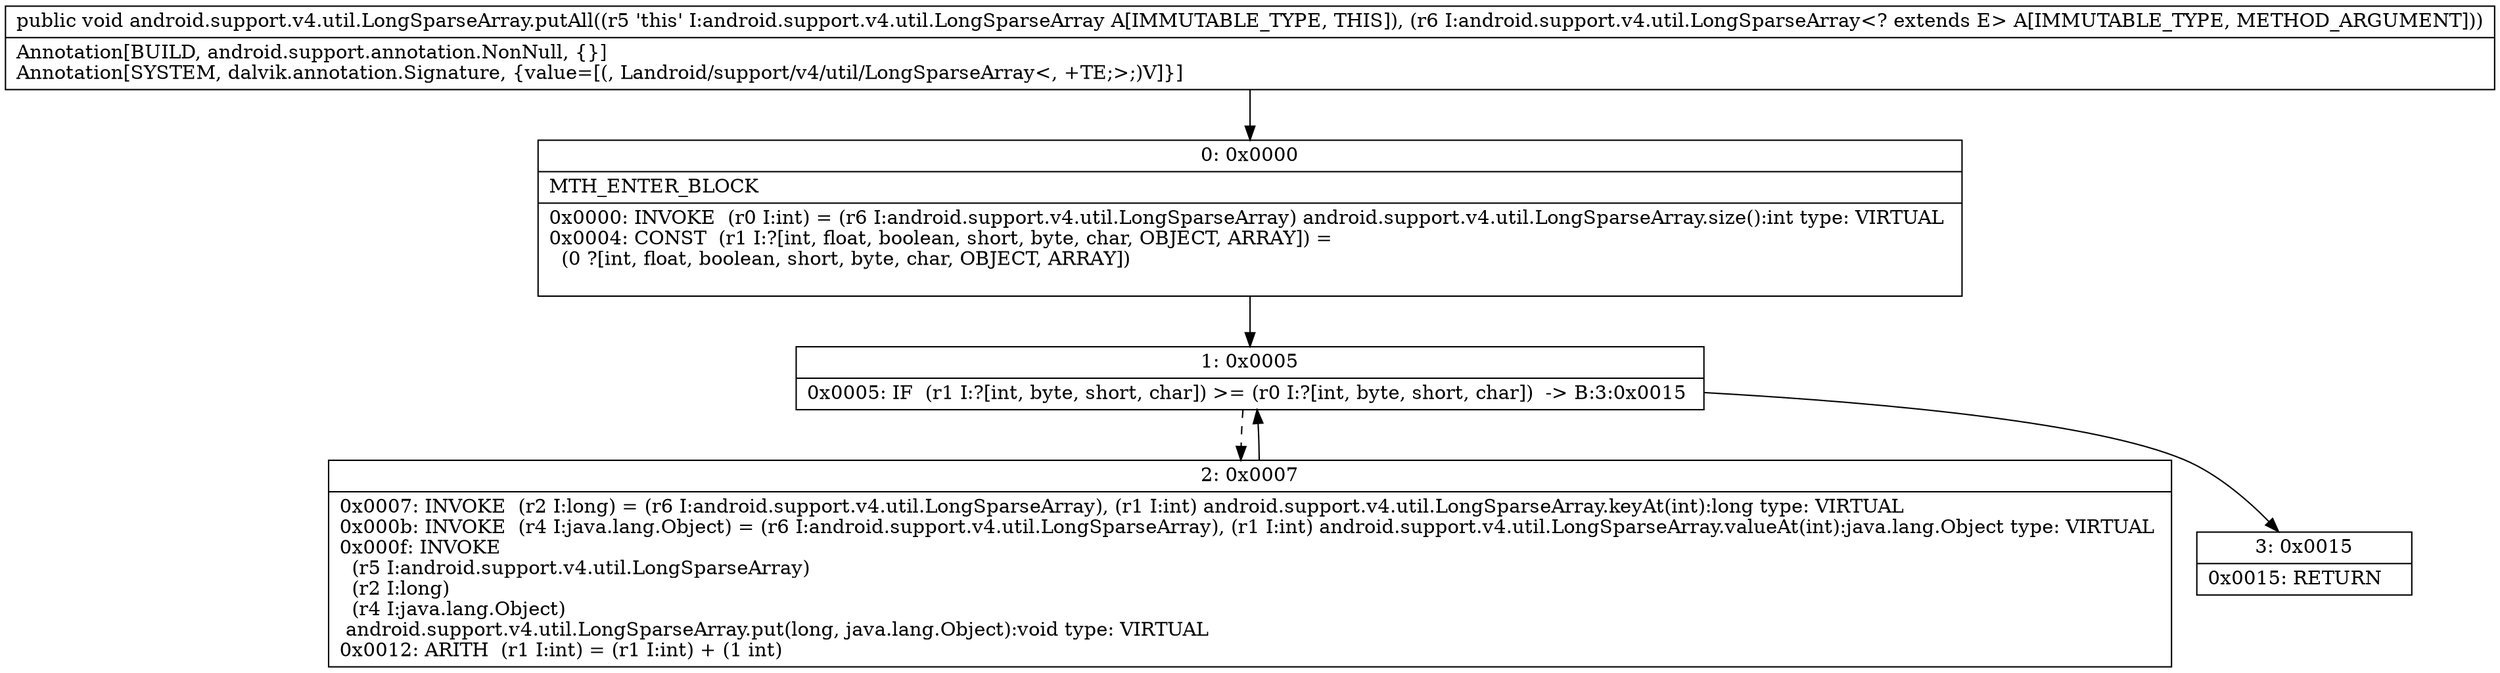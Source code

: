 digraph "CFG forandroid.support.v4.util.LongSparseArray.putAll(Landroid\/support\/v4\/util\/LongSparseArray;)V" {
Node_0 [shape=record,label="{0\:\ 0x0000|MTH_ENTER_BLOCK\l|0x0000: INVOKE  (r0 I:int) = (r6 I:android.support.v4.util.LongSparseArray) android.support.v4.util.LongSparseArray.size():int type: VIRTUAL \l0x0004: CONST  (r1 I:?[int, float, boolean, short, byte, char, OBJECT, ARRAY]) = \l  (0 ?[int, float, boolean, short, byte, char, OBJECT, ARRAY])\l \l}"];
Node_1 [shape=record,label="{1\:\ 0x0005|0x0005: IF  (r1 I:?[int, byte, short, char]) \>= (r0 I:?[int, byte, short, char])  \-\> B:3:0x0015 \l}"];
Node_2 [shape=record,label="{2\:\ 0x0007|0x0007: INVOKE  (r2 I:long) = (r6 I:android.support.v4.util.LongSparseArray), (r1 I:int) android.support.v4.util.LongSparseArray.keyAt(int):long type: VIRTUAL \l0x000b: INVOKE  (r4 I:java.lang.Object) = (r6 I:android.support.v4.util.LongSparseArray), (r1 I:int) android.support.v4.util.LongSparseArray.valueAt(int):java.lang.Object type: VIRTUAL \l0x000f: INVOKE  \l  (r5 I:android.support.v4.util.LongSparseArray)\l  (r2 I:long)\l  (r4 I:java.lang.Object)\l android.support.v4.util.LongSparseArray.put(long, java.lang.Object):void type: VIRTUAL \l0x0012: ARITH  (r1 I:int) = (r1 I:int) + (1 int) \l}"];
Node_3 [shape=record,label="{3\:\ 0x0015|0x0015: RETURN   \l}"];
MethodNode[shape=record,label="{public void android.support.v4.util.LongSparseArray.putAll((r5 'this' I:android.support.v4.util.LongSparseArray A[IMMUTABLE_TYPE, THIS]), (r6 I:android.support.v4.util.LongSparseArray\<? extends E\> A[IMMUTABLE_TYPE, METHOD_ARGUMENT]))  | Annotation[BUILD, android.support.annotation.NonNull, \{\}]\lAnnotation[SYSTEM, dalvik.annotation.Signature, \{value=[(, Landroid\/support\/v4\/util\/LongSparseArray\<, +TE;\>;)V]\}]\l}"];
MethodNode -> Node_0;
Node_0 -> Node_1;
Node_1 -> Node_2[style=dashed];
Node_1 -> Node_3;
Node_2 -> Node_1;
}

